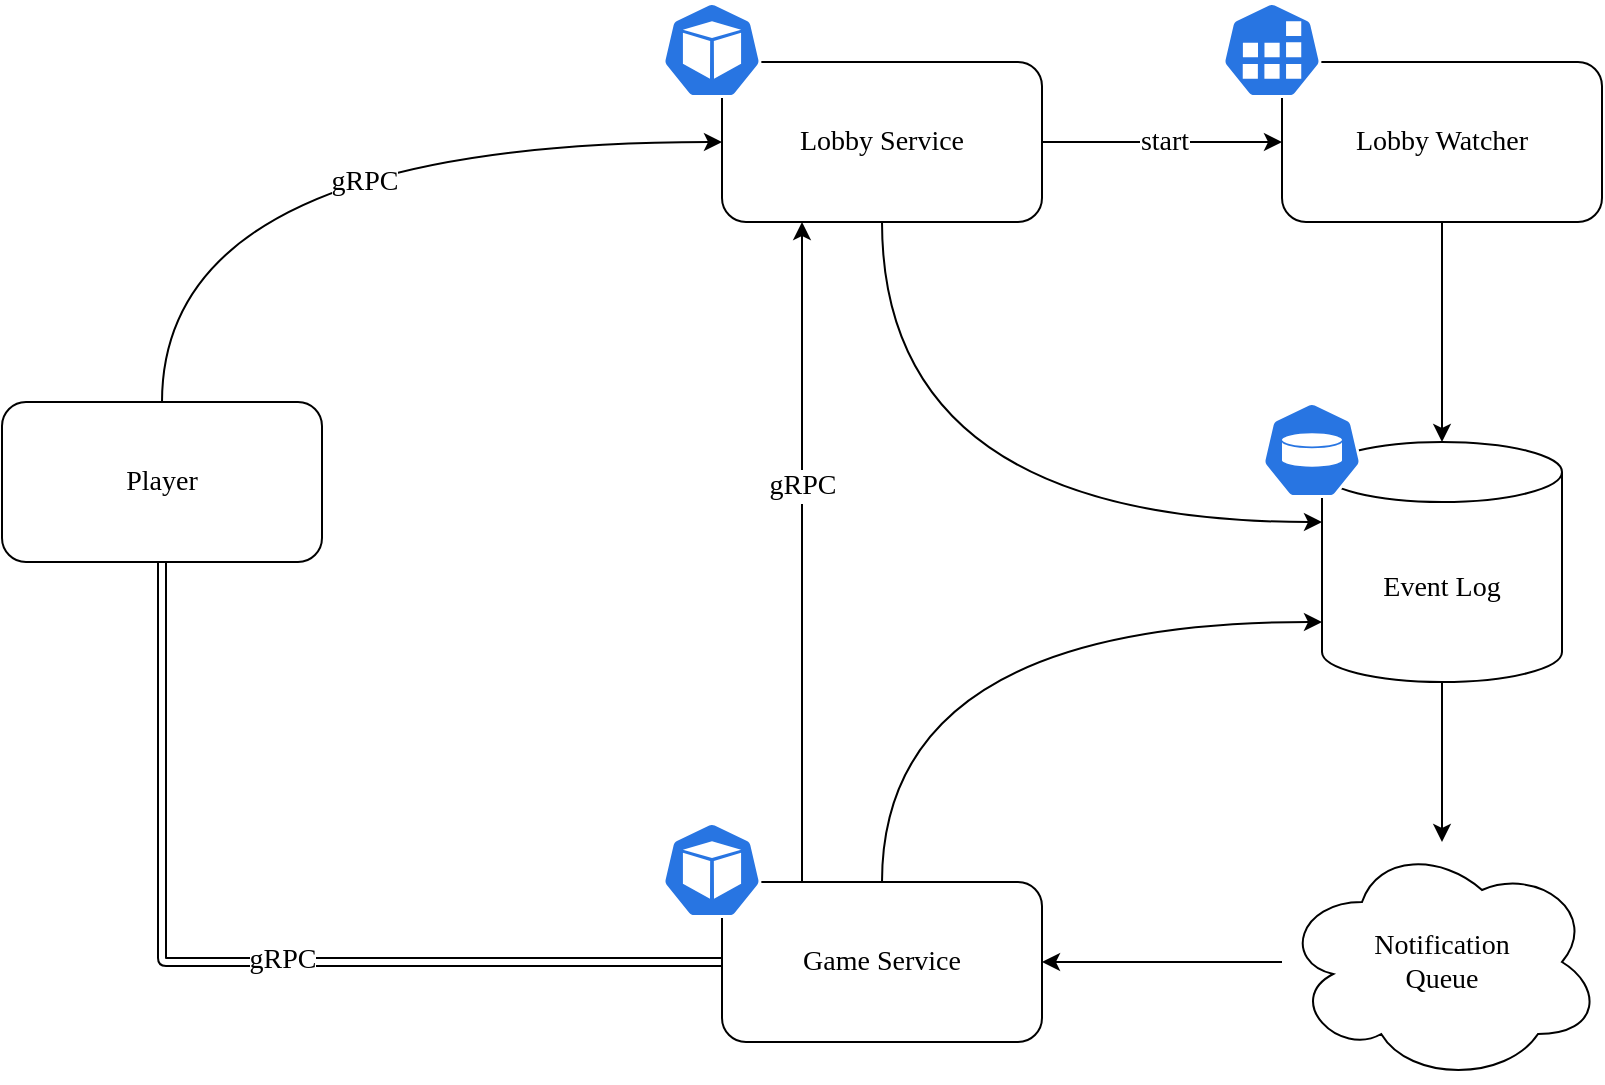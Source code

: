 <mxfile>
    <diagram id="FuHsR71Z-f_utMqGzVvf" name="Page-1">
        <mxGraphModel dx="1770" dy="1198" grid="1" gridSize="10" guides="1" tooltips="1" connect="1" arrows="1" fold="1" page="1" pageScale="1" pageWidth="850" pageHeight="1100" math="0" shadow="0">
            <root>
                <mxCell id="0"/>
                <mxCell id="1" parent="0"/>
                <mxCell id="29" style="edgeStyle=orthogonalEdgeStyle;curved=1;html=1;fontFamily=Comic Sans MS;fontSize=14;" edge="1" parent="1" source="9" target="28">
                    <mxGeometry relative="1" as="geometry">
                        <Array as="points">
                            <mxPoint x="590" y="190"/>
                            <mxPoint x="590" y="190"/>
                        </Array>
                    </mxGeometry>
                </mxCell>
                <mxCell id="36" value="start" style="edgeLabel;html=1;align=center;verticalAlign=middle;resizable=0;points=[];fontSize=14;fontFamily=Comic Sans MS;" vertex="1" connectable="0" parent="29">
                    <mxGeometry x="-0.278" y="-1" relative="1" as="geometry">
                        <mxPoint x="17" y="-1" as="offset"/>
                    </mxGeometry>
                </mxCell>
                <mxCell id="32" style="edgeStyle=orthogonalEdgeStyle;curved=1;html=1;fontFamily=Comic Sans MS;fontSize=14;" edge="1" parent="1" source="9" target="19">
                    <mxGeometry relative="1" as="geometry">
                        <Array as="points">
                            <mxPoint x="480" y="380"/>
                        </Array>
                    </mxGeometry>
                </mxCell>
                <mxCell id="9" value="&lt;font style=&quot;font-size: 14px;&quot; face=&quot;Comic Sans MS&quot;&gt;Lobby Service&lt;/font&gt;" style="rounded=1;whiteSpace=wrap;html=1;" vertex="1" parent="1">
                    <mxGeometry x="400" y="150" width="160" height="80" as="geometry"/>
                </mxCell>
                <mxCell id="17" style="edgeStyle=orthogonalEdgeStyle;curved=1;html=1;fontFamily=Comic Sans MS;fontSize=14;" edge="1" parent="1" source="10" target="9">
                    <mxGeometry relative="1" as="geometry">
                        <Array as="points">
                            <mxPoint x="440" y="300"/>
                            <mxPoint x="440" y="300"/>
                        </Array>
                    </mxGeometry>
                </mxCell>
                <mxCell id="24" value="gRPC" style="edgeLabel;html=1;align=center;verticalAlign=middle;resizable=0;points=[];fontSize=14;fontFamily=Comic Sans MS;" vertex="1" connectable="0" parent="17">
                    <mxGeometry x="0.267" y="1" relative="1" as="geometry">
                        <mxPoint x="1" y="11" as="offset"/>
                    </mxGeometry>
                </mxCell>
                <mxCell id="20" style="edgeStyle=orthogonalEdgeStyle;curved=1;html=1;fontFamily=Comic Sans MS;fontSize=14;" edge="1" parent="1" source="10" target="19">
                    <mxGeometry relative="1" as="geometry">
                        <Array as="points">
                            <mxPoint x="480" y="430"/>
                        </Array>
                    </mxGeometry>
                </mxCell>
                <mxCell id="10" value="&lt;font style=&quot;font-size: 14px;&quot; face=&quot;Comic Sans MS&quot;&gt;Game Service&lt;/font&gt;" style="rounded=1;whiteSpace=wrap;html=1;" vertex="1" parent="1">
                    <mxGeometry x="400" y="560" width="160" height="80" as="geometry"/>
                </mxCell>
                <mxCell id="11" value="" style="sketch=0;html=1;dashed=0;whitespace=wrap;fillColor=#2875E2;strokeColor=#ffffff;points=[[0.005,0.63,0],[0.1,0.2,0],[0.9,0.2,0],[0.5,0,0],[0.995,0.63,0],[0.72,0.99,0],[0.5,1,0],[0.28,0.99,0]];verticalLabelPosition=bottom;align=center;verticalAlign=top;shape=mxgraph.kubernetes.icon;prIcon=pod;fontFamily=Comic Sans MS;fontSize=14;" vertex="1" parent="1">
                    <mxGeometry x="370" y="120" width="50" height="48" as="geometry"/>
                </mxCell>
                <mxCell id="12" value="" style="sketch=0;html=1;dashed=0;whitespace=wrap;fillColor=#2875E2;strokeColor=#ffffff;points=[[0.005,0.63,0],[0.1,0.2,0],[0.9,0.2,0],[0.5,0,0],[0.995,0.63,0],[0.72,0.99,0],[0.5,1,0],[0.28,0.99,0]];verticalLabelPosition=bottom;align=center;verticalAlign=top;shape=mxgraph.kubernetes.icon;prIcon=pod;fontFamily=Comic Sans MS;fontSize=14;" vertex="1" parent="1">
                    <mxGeometry x="370" y="530" width="50" height="48" as="geometry"/>
                </mxCell>
                <mxCell id="15" style="edgeStyle=orthogonalEdgeStyle;html=1;fontFamily=Comic Sans MS;fontSize=14;curved=1;" edge="1" parent="1" source="14" target="9">
                    <mxGeometry relative="1" as="geometry">
                        <Array as="points">
                            <mxPoint x="120" y="190"/>
                        </Array>
                    </mxGeometry>
                </mxCell>
                <mxCell id="23" value="gRPC" style="edgeLabel;html=1;align=center;verticalAlign=middle;resizable=0;points=[];fontSize=14;fontFamily=Comic Sans MS;" vertex="1" connectable="0" parent="15">
                    <mxGeometry x="-0.067" y="1" relative="1" as="geometry">
                        <mxPoint x="39" y="21" as="offset"/>
                    </mxGeometry>
                </mxCell>
                <mxCell id="16" style="edgeStyle=orthogonalEdgeStyle;curved=1;html=1;fontFamily=Comic Sans MS;fontSize=14;shape=link;" edge="1" parent="1" source="14" target="10">
                    <mxGeometry relative="1" as="geometry">
                        <Array as="points">
                            <mxPoint x="120" y="600"/>
                        </Array>
                    </mxGeometry>
                </mxCell>
                <mxCell id="22" value="gRPC" style="edgeLabel;html=1;align=center;verticalAlign=middle;resizable=0;points=[];fontSize=14;fontFamily=Comic Sans MS;" vertex="1" connectable="0" parent="16">
                    <mxGeometry x="0.081" y="1" relative="1" as="geometry">
                        <mxPoint as="offset"/>
                    </mxGeometry>
                </mxCell>
                <mxCell id="14" value="Player" style="rounded=1;whiteSpace=wrap;html=1;fontFamily=Comic Sans MS;fontSize=14;" vertex="1" parent="1">
                    <mxGeometry x="40" y="320" width="160" height="80" as="geometry"/>
                </mxCell>
                <mxCell id="34" style="edgeStyle=orthogonalEdgeStyle;curved=1;html=1;fontFamily=Comic Sans MS;fontSize=14;" edge="1" parent="1" source="19" target="31">
                    <mxGeometry relative="1" as="geometry"/>
                </mxCell>
                <mxCell id="19" value="Event Log&lt;span style=&quot;color: rgba(0, 0, 0, 0); font-family: monospace; font-size: 0px; text-align: start;&quot;&gt;%3CmxGraphModel%3E%3Croot%3E%3CmxCell%20id%3D%220%22%2F%3E%3CmxCell%20id%3D%221%22%20parent%3D%220%22%2F%3E%3CmxCell%20id%3D%222%22%20value%3D%22%22%20style%3D%22sketch%3D0%3Bhtml%3D1%3Bdashed%3D0%3Bwhitespace%3Dwrap%3BfillColor%3D%232875E2%3BstrokeColor%3D%23ffffff%3Bpoints%3D%5B%5B0.005%2C0.63%2C0%5D%2C%5B0.1%2C0.2%2C0%5D%2C%5B0.9%2C0.2%2C0%5D%2C%5B0.5%2C0%2C0%5D%2C%5B0.995%2C0.63%2C0%5D%2C%5B0.72%2C0.99%2C0%5D%2C%5B0.5%2C1%2C0%5D%2C%5B0.28%2C0.99%2C0%5D%5D%3BverticalLabelPosition%3Dbottom%3Balign%3Dcenter%3BverticalAlign%3Dtop%3Bshape%3Dmxgraph.kubernetes.icon%3BprIcon%3Dpod%3BfontFamily%3DComic%20Sans%20MS%3BfontSize%3D14%3B%22%20vertex%3D%221%22%20parent%3D%221%22%3E%3CmxGeometry%20x%3D%22370%22%20y%3D%22210%22%20width%3D%2250%22%20height%3D%2248%22%20as%3D%22geometry%22%2F%3E%3C%2FmxCell%3E%3C%2Froot%3E%3C%2FmxGraphModel%3E&lt;/span&gt;" style="shape=cylinder3;whiteSpace=wrap;html=1;boundedLbl=1;backgroundOutline=1;size=15;fontFamily=Comic Sans MS;fontSize=14;" vertex="1" parent="1">
                    <mxGeometry x="700" y="340" width="120" height="120" as="geometry"/>
                </mxCell>
                <mxCell id="26" value="" style="sketch=0;html=1;dashed=0;whitespace=wrap;fillColor=#2875E2;strokeColor=#ffffff;points=[[0.005,0.63,0],[0.1,0.2,0],[0.9,0.2,0],[0.5,0,0],[0.995,0.63,0],[0.72,0.99,0],[0.5,1,0],[0.28,0.99,0]];verticalLabelPosition=bottom;align=center;verticalAlign=top;shape=mxgraph.kubernetes.icon;prIcon=pv;fontFamily=Comic Sans MS;fontSize=14;" vertex="1" parent="1">
                    <mxGeometry x="670" y="320" width="50" height="48" as="geometry"/>
                </mxCell>
                <mxCell id="33" style="edgeStyle=orthogonalEdgeStyle;curved=1;html=1;fontFamily=Comic Sans MS;fontSize=14;" edge="1" parent="1" source="28" target="19">
                    <mxGeometry relative="1" as="geometry"/>
                </mxCell>
                <mxCell id="28" value="Lobby Watcher" style="rounded=1;whiteSpace=wrap;html=1;fontFamily=Comic Sans MS;fontSize=14;" vertex="1" parent="1">
                    <mxGeometry x="680" y="150" width="160" height="80" as="geometry"/>
                </mxCell>
                <mxCell id="27" value="" style="sketch=0;html=1;dashed=0;whitespace=wrap;fillColor=#2875E2;strokeColor=#ffffff;points=[[0.005,0.63,0],[0.1,0.2,0],[0.9,0.2,0],[0.5,0,0],[0.995,0.63,0],[0.72,0.99,0],[0.5,1,0],[0.28,0.99,0]];verticalLabelPosition=bottom;align=center;verticalAlign=top;shape=mxgraph.kubernetes.icon;prIcon=job;fontFamily=Comic Sans MS;fontSize=14;" vertex="1" parent="1">
                    <mxGeometry x="650" y="120" width="50" height="48" as="geometry"/>
                </mxCell>
                <mxCell id="35" style="edgeStyle=orthogonalEdgeStyle;curved=1;html=1;fontFamily=Comic Sans MS;fontSize=14;" edge="1" parent="1" source="31" target="10">
                    <mxGeometry relative="1" as="geometry"/>
                </mxCell>
                <mxCell id="31" value="Notification&lt;br&gt;Queue" style="ellipse;shape=cloud;whiteSpace=wrap;html=1;fontFamily=Comic Sans MS;fontSize=14;" vertex="1" parent="1">
                    <mxGeometry x="680" y="540" width="160" height="120" as="geometry"/>
                </mxCell>
            </root>
        </mxGraphModel>
    </diagram>
</mxfile>